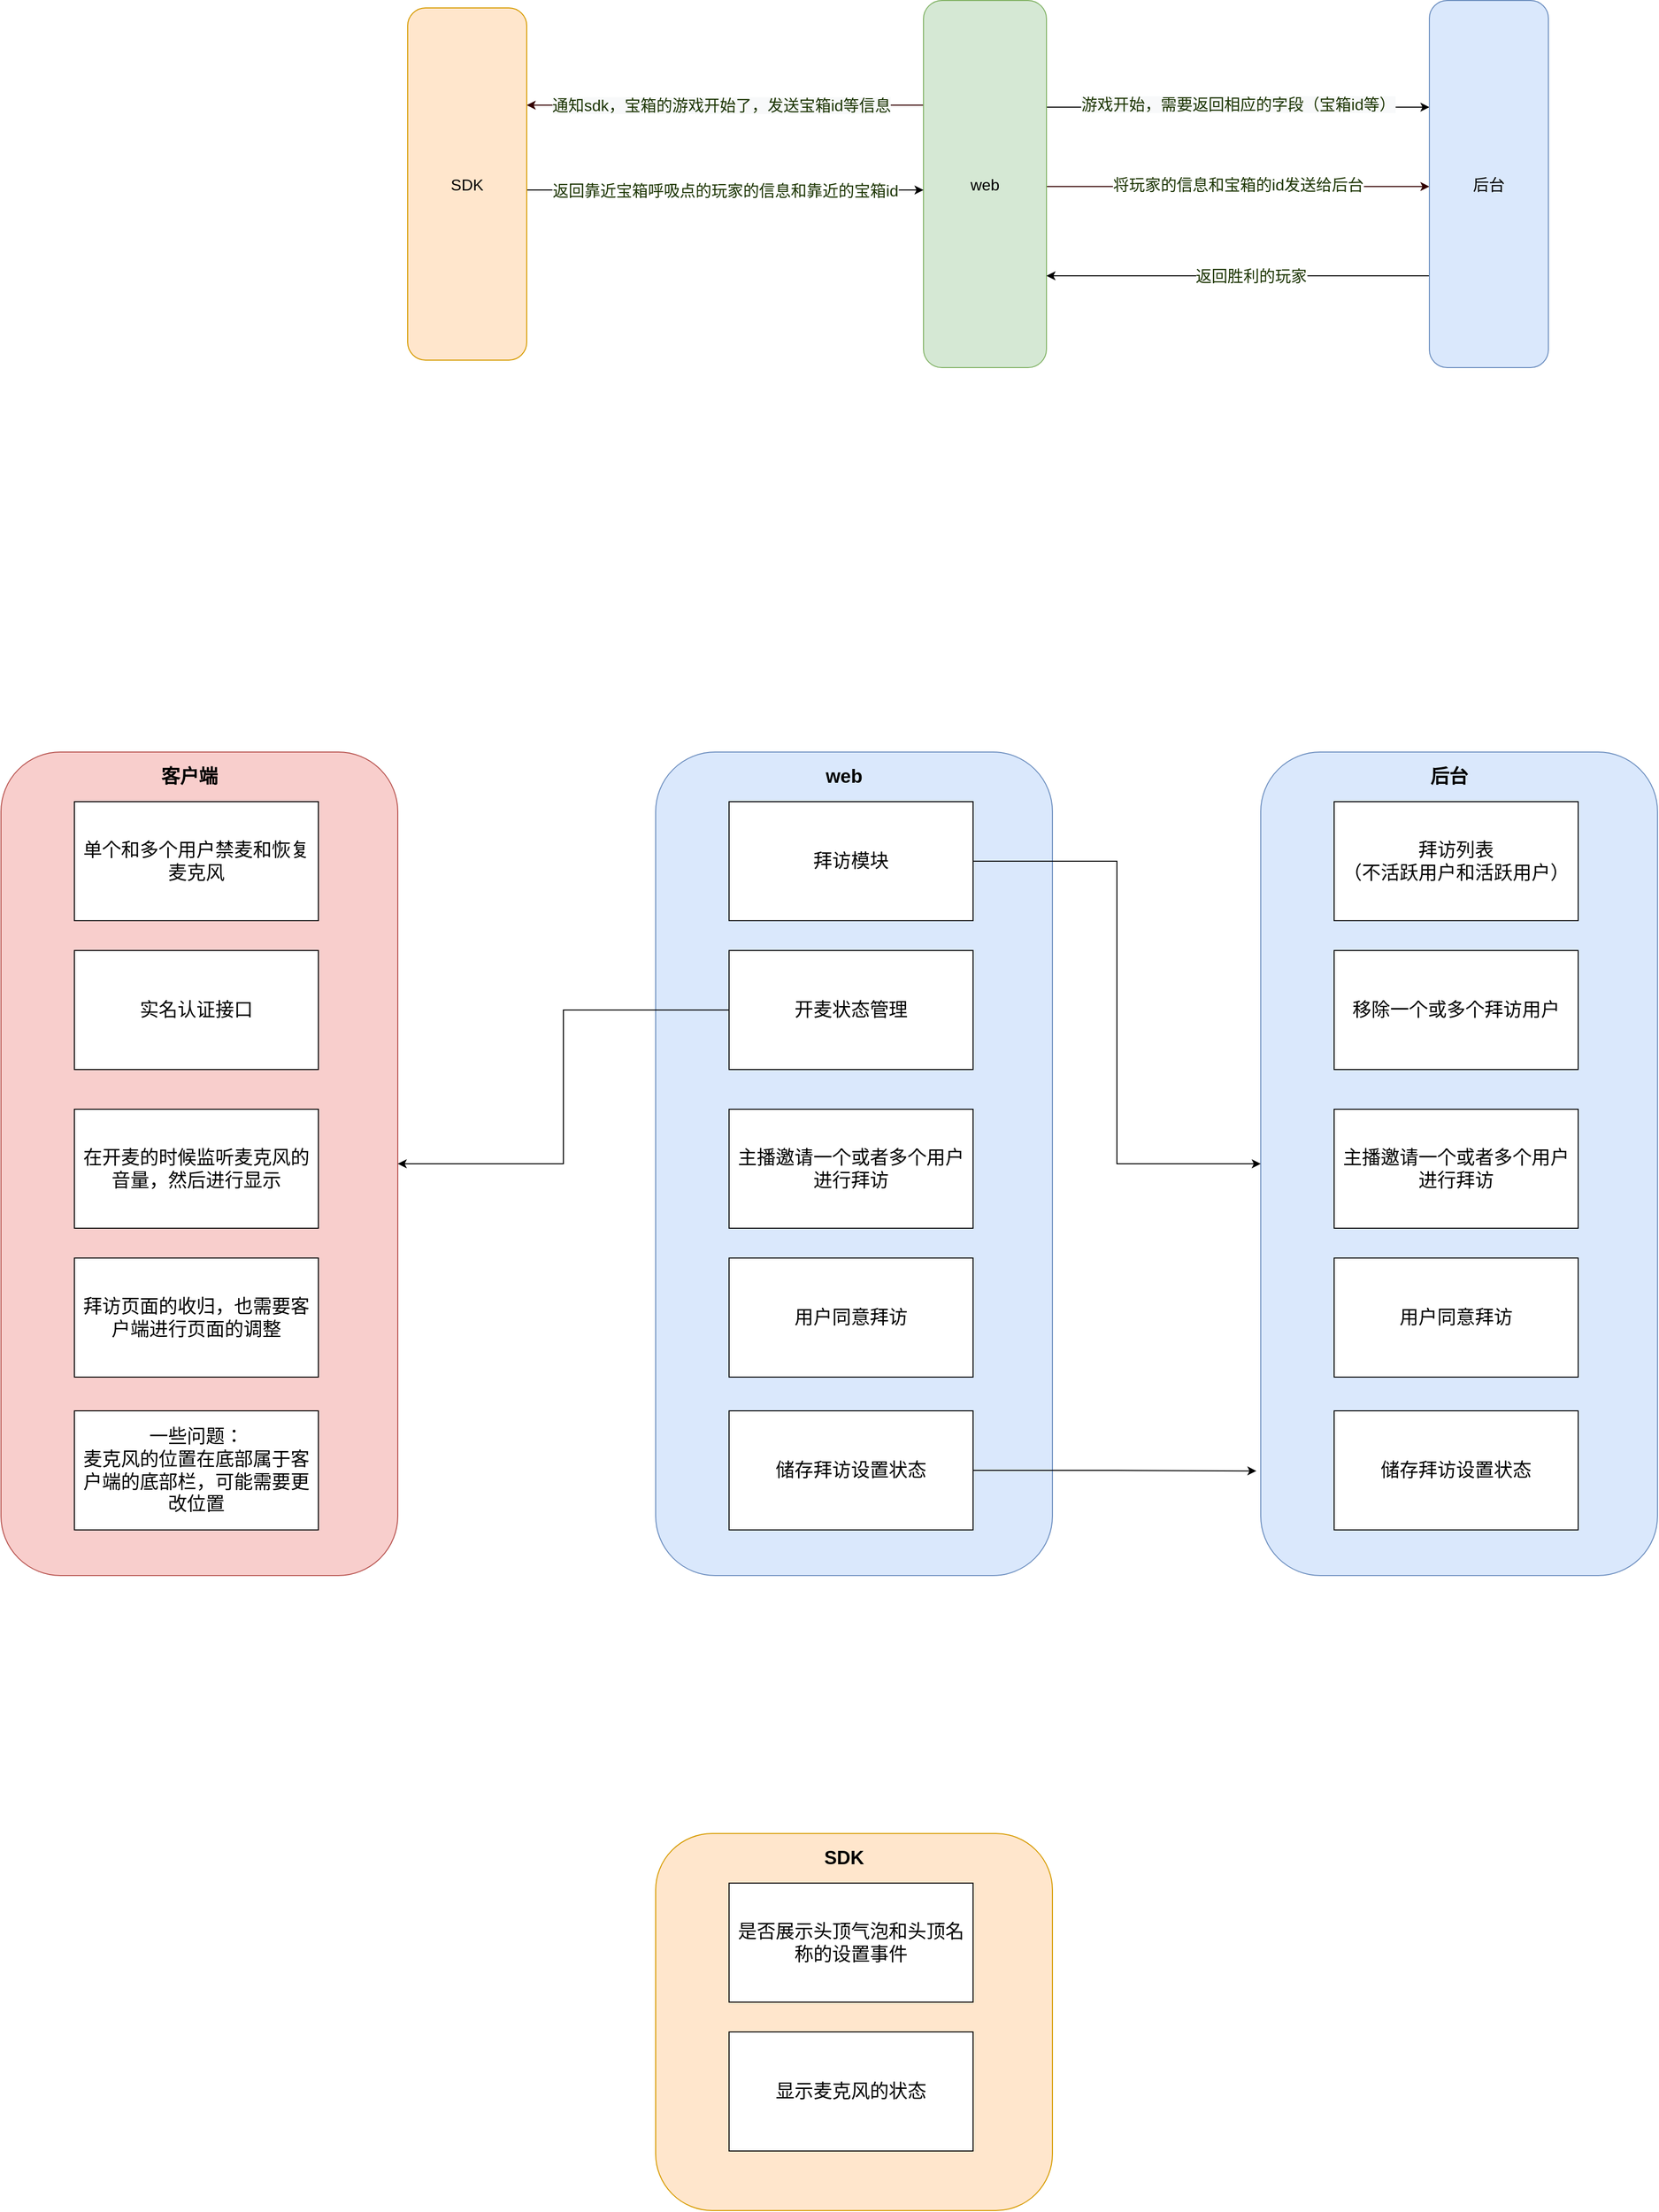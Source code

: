 <mxfile version="17.4.3" type="github">
  <diagram id="yEd0jzltt0LUcWKa2rOL" name="Page-1">
    <mxGraphModel dx="4392" dy="1840" grid="1" gridSize="10" guides="1" tooltips="1" connect="1" arrows="1" fold="1" page="1" pageScale="1" pageWidth="827" pageHeight="1169" math="0" shadow="0">
      <root>
        <mxCell id="0" />
        <mxCell id="1" parent="0" />
        <mxCell id="oA7hNO-jwlWGk1mkXq1c-7" style="edgeStyle=orthogonalEdgeStyle;rounded=0;orthogonalLoop=1;jettySize=auto;html=1;fontSize=16;" parent="1" source="oA7hNO-jwlWGk1mkXq1c-4" target="oA7hNO-jwlWGk1mkXq1c-6" edge="1">
          <mxGeometry relative="1" as="geometry">
            <Array as="points">
              <mxPoint x="550" y="390" />
              <mxPoint x="550" y="390" />
            </Array>
          </mxGeometry>
        </mxCell>
        <mxCell id="oA7hNO-jwlWGk1mkXq1c-35" value="&lt;span style=&quot;font-size: 16px ; background-color: rgb(248 , 249 , 250)&quot;&gt;游戏开始，需要返回相应的字段（宝箱id等）&lt;/span&gt;" style="edgeLabel;html=1;align=center;verticalAlign=middle;resizable=0;points=[];fontSize=16;fontColor=#1A3300;" parent="oA7hNO-jwlWGk1mkXq1c-7" vertex="1" connectable="0">
          <mxGeometry x="-0.192" y="3" relative="1" as="geometry">
            <mxPoint x="37" as="offset" />
          </mxGeometry>
        </mxCell>
        <mxCell id="oA7hNO-jwlWGk1mkXq1c-21" style="edgeStyle=orthogonalEdgeStyle;rounded=0;orthogonalLoop=1;jettySize=auto;html=1;strokeColor=#330000;fillColor=#75E8FF;exitX=0;exitY=0.5;exitDx=0;exitDy=0;fontSize=16;" parent="1" target="oA7hNO-jwlWGk1mkXq1c-11" edge="1">
          <mxGeometry relative="1" as="geometry">
            <mxPoint x="294" y="388" as="sourcePoint" />
            <mxPoint x="-60" y="455.5" as="targetPoint" />
            <Array as="points">
              <mxPoint x="20" y="388" />
              <mxPoint x="20" y="388" />
            </Array>
          </mxGeometry>
        </mxCell>
        <mxCell id="oA7hNO-jwlWGk1mkXq1c-23" value="&lt;span style=&quot;background-color: rgb(248 , 249 , 250) ; font-size: 16px&quot;&gt;通知sdk，宝箱的游戏开始了，发送宝箱id等信息&lt;/span&gt;" style="edgeLabel;html=1;align=center;verticalAlign=middle;resizable=0;points=[];fontColor=#1A3300;fontSize=16;" parent="oA7hNO-jwlWGk1mkXq1c-21" vertex="1" connectable="0">
          <mxGeometry x="0.539" y="-2" relative="1" as="geometry">
            <mxPoint x="98" y="2" as="offset" />
          </mxGeometry>
        </mxCell>
        <mxCell id="oA7hNO-jwlWGk1mkXq1c-42" style="edgeStyle=orthogonalEdgeStyle;rounded=0;orthogonalLoop=1;jettySize=auto;html=1;fontSize=16;fontColor=#FFD966;strokeColor=#330000;fillColor=#75E8FF;" parent="1" source="oA7hNO-jwlWGk1mkXq1c-4" target="oA7hNO-jwlWGk1mkXq1c-6" edge="1">
          <mxGeometry relative="1" as="geometry">
            <Array as="points">
              <mxPoint x="400" y="470" />
              <mxPoint x="400" y="470" />
            </Array>
          </mxGeometry>
        </mxCell>
        <mxCell id="oA7hNO-jwlWGk1mkXq1c-48" value="将玩家的信息和宝箱的id发送给后台" style="edgeLabel;html=1;align=center;verticalAlign=middle;resizable=0;points=[];fontSize=16;fontColor=#1A3300;" parent="oA7hNO-jwlWGk1mkXq1c-42" vertex="1" connectable="0">
          <mxGeometry x="-0.22" y="4" relative="1" as="geometry">
            <mxPoint x="42" y="2" as="offset" />
          </mxGeometry>
        </mxCell>
        <mxCell id="oA7hNO-jwlWGk1mkXq1c-4" value="web" style="rounded=1;whiteSpace=wrap;html=1;fillColor=#d5e8d4;strokeColor=#82b366;fontSize=16;" parent="1" vertex="1">
          <mxGeometry x="270" y="282.5" width="124" height="370" as="geometry" />
        </mxCell>
        <mxCell id="wBtCahBzlfikf2I_tONs-4" style="edgeStyle=orthogonalEdgeStyle;rounded=0;orthogonalLoop=1;jettySize=auto;html=1;exitX=0;exitY=0.75;exitDx=0;exitDy=0;entryX=1;entryY=0.75;entryDx=0;entryDy=0;" parent="1" source="oA7hNO-jwlWGk1mkXq1c-6" target="oA7hNO-jwlWGk1mkXq1c-4" edge="1">
          <mxGeometry relative="1" as="geometry" />
        </mxCell>
        <mxCell id="wBtCahBzlfikf2I_tONs-5" value="&lt;span style=&quot;color: rgb(26 , 51 , 0) ; font-size: 16px&quot;&gt;返回胜利的玩家&lt;/span&gt;" style="edgeLabel;html=1;align=center;verticalAlign=middle;resizable=0;points=[];" parent="wBtCahBzlfikf2I_tONs-4" vertex="1" connectable="0">
          <mxGeometry x="0.326" y="2" relative="1" as="geometry">
            <mxPoint x="76" y="-2" as="offset" />
          </mxGeometry>
        </mxCell>
        <mxCell id="oA7hNO-jwlWGk1mkXq1c-6" value="后台" style="rounded=1;whiteSpace=wrap;html=1;rotation=0;fillColor=#dae8fc;strokeColor=#6c8ebf;fontSize=16;" parent="1" vertex="1">
          <mxGeometry x="780" y="282.5" width="120" height="370" as="geometry" />
        </mxCell>
        <mxCell id="wBtCahBzlfikf2I_tONs-2" style="edgeStyle=orthogonalEdgeStyle;rounded=0;orthogonalLoop=1;jettySize=auto;html=1;" parent="1" edge="1">
          <mxGeometry relative="1" as="geometry">
            <mxPoint x="-130" y="473.5" as="sourcePoint" />
            <mxPoint x="270" y="473.5" as="targetPoint" />
          </mxGeometry>
        </mxCell>
        <mxCell id="wBtCahBzlfikf2I_tONs-3" value="&lt;span style=&quot;color: rgb(26 , 51 , 0) ; font-size: 16px&quot;&gt;返回靠近宝箱呼吸点的玩家的信息和靠近的宝箱id&lt;/span&gt;" style="edgeLabel;html=1;align=center;verticalAlign=middle;resizable=0;points=[];" parent="wBtCahBzlfikf2I_tONs-2" vertex="1" connectable="0">
          <mxGeometry x="-0.185" y="-1" relative="1" as="geometry">
            <mxPoint x="37" y="-1" as="offset" />
          </mxGeometry>
        </mxCell>
        <mxCell id="oA7hNO-jwlWGk1mkXq1c-11" value="SDK" style="rounded=1;whiteSpace=wrap;html=1;rotation=0;fillColor=#ffe6cc;strokeColor=#d79b00;fontSize=16;" parent="1" vertex="1">
          <mxGeometry x="-250" y="290" width="120" height="355" as="geometry" />
        </mxCell>
        <mxCell id="GVZo_o3zpUGIkkK0RfOt-1" value="" style="rounded=1;whiteSpace=wrap;html=1;rotation=0;fillColor=#dae8fc;strokeColor=#6c8ebf;fontSize=16;" vertex="1" parent="1">
          <mxGeometry x="610" y="1040" width="400" height="830" as="geometry" />
        </mxCell>
        <mxCell id="GVZo_o3zpUGIkkK0RfOt-2" value="&lt;font style=&quot;font-size: 19px&quot;&gt;拜访列表&lt;br&gt;（不活跃用户和活跃用户）&lt;/font&gt;" style="rounded=0;whiteSpace=wrap;html=1;" vertex="1" parent="1">
          <mxGeometry x="684" y="1090" width="246" height="120" as="geometry" />
        </mxCell>
        <mxCell id="GVZo_o3zpUGIkkK0RfOt-3" value="&lt;span style=&quot;font-size: 19px&quot;&gt;移除一个或多个拜访用户&lt;/span&gt;" style="rounded=0;whiteSpace=wrap;html=1;" vertex="1" parent="1">
          <mxGeometry x="684" y="1240" width="246" height="120" as="geometry" />
        </mxCell>
        <mxCell id="GVZo_o3zpUGIkkK0RfOt-4" value="&lt;span style=&quot;font-size: 19px&quot;&gt;主播邀请一个或者多个用户进行拜访&lt;/span&gt;" style="rounded=0;whiteSpace=wrap;html=1;" vertex="1" parent="1">
          <mxGeometry x="684" y="1400" width="246" height="120" as="geometry" />
        </mxCell>
        <mxCell id="GVZo_o3zpUGIkkK0RfOt-5" value="&lt;span style=&quot;font-size: 19px&quot;&gt;用户同意拜访&lt;/span&gt;" style="rounded=0;whiteSpace=wrap;html=1;" vertex="1" parent="1">
          <mxGeometry x="684" y="1550" width="246" height="120" as="geometry" />
        </mxCell>
        <mxCell id="GVZo_o3zpUGIkkK0RfOt-6" value="&lt;span style=&quot;font-size: 19px&quot;&gt;储存拜访设置状态&lt;/span&gt;" style="rounded=0;whiteSpace=wrap;html=1;" vertex="1" parent="1">
          <mxGeometry x="684" y="1704" width="246" height="120" as="geometry" />
        </mxCell>
        <mxCell id="GVZo_o3zpUGIkkK0RfOt-7" value="&lt;b&gt;后台&lt;/b&gt;" style="text;html=1;strokeColor=none;fillColor=none;align=center;verticalAlign=middle;whiteSpace=wrap;rounded=0;fontSize=19;" vertex="1" parent="1">
          <mxGeometry x="770" y="1050" width="60" height="30" as="geometry" />
        </mxCell>
        <mxCell id="GVZo_o3zpUGIkkK0RfOt-9" value="" style="rounded=1;whiteSpace=wrap;html=1;rotation=0;fillColor=#f8cecc;strokeColor=#b85450;fontSize=16;" vertex="1" parent="1">
          <mxGeometry x="-660" y="1040" width="400" height="830" as="geometry" />
        </mxCell>
        <mxCell id="GVZo_o3zpUGIkkK0RfOt-10" value="&lt;span style=&quot;font-size: 19px&quot;&gt;单个和多个用户禁麦和恢复麦克风&lt;/span&gt;" style="rounded=0;whiteSpace=wrap;html=1;" vertex="1" parent="1">
          <mxGeometry x="-586" y="1090" width="246" height="120" as="geometry" />
        </mxCell>
        <mxCell id="GVZo_o3zpUGIkkK0RfOt-11" value="&lt;span style=&quot;font-size: 19px&quot;&gt;实名认证接口&lt;/span&gt;" style="rounded=0;whiteSpace=wrap;html=1;" vertex="1" parent="1">
          <mxGeometry x="-586" y="1240" width="246" height="120" as="geometry" />
        </mxCell>
        <mxCell id="GVZo_o3zpUGIkkK0RfOt-12" value="&lt;span style=&quot;font-size: 19px&quot;&gt;在开麦的时候监听麦克风的音量，然后进行显示&lt;/span&gt;" style="rounded=0;whiteSpace=wrap;html=1;" vertex="1" parent="1">
          <mxGeometry x="-586" y="1400" width="246" height="120" as="geometry" />
        </mxCell>
        <mxCell id="GVZo_o3zpUGIkkK0RfOt-13" value="&lt;span style=&quot;font-size: 19px&quot;&gt;拜访页面的收归，也需要客户端进行页面的调整&lt;/span&gt;" style="rounded=0;whiteSpace=wrap;html=1;" vertex="1" parent="1">
          <mxGeometry x="-586" y="1550" width="246" height="120" as="geometry" />
        </mxCell>
        <mxCell id="GVZo_o3zpUGIkkK0RfOt-14" value="&lt;span style=&quot;font-size: 19px&quot;&gt;一些问题：&lt;br&gt;麦克风的位置在底部属于客户端的底部栏，可能需要更改位置&lt;br&gt;&lt;/span&gt;" style="rounded=0;whiteSpace=wrap;html=1;" vertex="1" parent="1">
          <mxGeometry x="-586" y="1704" width="246" height="120" as="geometry" />
        </mxCell>
        <mxCell id="GVZo_o3zpUGIkkK0RfOt-15" value="&lt;b&gt;客户端&lt;/b&gt;" style="text;html=1;strokeColor=none;fillColor=none;align=center;verticalAlign=middle;whiteSpace=wrap;rounded=0;fontSize=19;" vertex="1" parent="1">
          <mxGeometry x="-500" y="1050" width="60" height="30" as="geometry" />
        </mxCell>
        <mxCell id="GVZo_o3zpUGIkkK0RfOt-16" value="" style="rounded=1;whiteSpace=wrap;html=1;rotation=0;fillColor=#ffe6cc;strokeColor=#d79b00;fontSize=16;" vertex="1" parent="1">
          <mxGeometry y="2130" width="400" height="380" as="geometry" />
        </mxCell>
        <mxCell id="GVZo_o3zpUGIkkK0RfOt-17" value="&lt;span style=&quot;font-size: 19px&quot;&gt;是否展示头顶气泡和头顶名称的设置事件&lt;/span&gt;" style="rounded=0;whiteSpace=wrap;html=1;" vertex="1" parent="1">
          <mxGeometry x="74" y="2180" width="246" height="120" as="geometry" />
        </mxCell>
        <mxCell id="GVZo_o3zpUGIkkK0RfOt-18" value="&lt;span style=&quot;font-size: 19px&quot;&gt;显示麦克风的状态&lt;/span&gt;" style="rounded=0;whiteSpace=wrap;html=1;" vertex="1" parent="1">
          <mxGeometry x="74" y="2330" width="246" height="120" as="geometry" />
        </mxCell>
        <mxCell id="GVZo_o3zpUGIkkK0RfOt-22" value="&lt;b&gt;SDK&lt;/b&gt;" style="text;html=1;strokeColor=none;fillColor=none;align=center;verticalAlign=middle;whiteSpace=wrap;rounded=0;fontSize=19;" vertex="1" parent="1">
          <mxGeometry x="160" y="2140" width="60" height="30" as="geometry" />
        </mxCell>
        <mxCell id="GVZo_o3zpUGIkkK0RfOt-25" value="" style="rounded=1;whiteSpace=wrap;html=1;rotation=0;fillColor=#dae8fc;strokeColor=#6c8ebf;fontSize=16;" vertex="1" parent="1">
          <mxGeometry y="1040" width="400" height="830" as="geometry" />
        </mxCell>
        <mxCell id="GVZo_o3zpUGIkkK0RfOt-32" style="edgeStyle=orthogonalEdgeStyle;rounded=0;orthogonalLoop=1;jettySize=auto;html=1;fontSize=19;fontColor=#7EA6E0;" edge="1" parent="1" source="GVZo_o3zpUGIkkK0RfOt-26" target="GVZo_o3zpUGIkkK0RfOt-1">
          <mxGeometry relative="1" as="geometry" />
        </mxCell>
        <mxCell id="GVZo_o3zpUGIkkK0RfOt-26" value="&lt;span style=&quot;font-size: 19px&quot;&gt;拜访模块&lt;/span&gt;" style="rounded=0;whiteSpace=wrap;html=1;" vertex="1" parent="1">
          <mxGeometry x="74" y="1090" width="246" height="120" as="geometry" />
        </mxCell>
        <mxCell id="GVZo_o3zpUGIkkK0RfOt-33" style="edgeStyle=orthogonalEdgeStyle;rounded=0;orthogonalLoop=1;jettySize=auto;html=1;fontSize=19;fontColor=#7EA6E0;" edge="1" parent="1" source="GVZo_o3zpUGIkkK0RfOt-27" target="GVZo_o3zpUGIkkK0RfOt-9">
          <mxGeometry relative="1" as="geometry" />
        </mxCell>
        <mxCell id="GVZo_o3zpUGIkkK0RfOt-27" value="&lt;span style=&quot;font-size: 19px&quot;&gt;开麦状态管理&lt;/span&gt;" style="rounded=0;whiteSpace=wrap;html=1;" vertex="1" parent="1">
          <mxGeometry x="74" y="1240" width="246" height="120" as="geometry" />
        </mxCell>
        <mxCell id="GVZo_o3zpUGIkkK0RfOt-28" value="&lt;span style=&quot;font-size: 19px&quot;&gt;主播邀请一个或者多个用户进行拜访&lt;/span&gt;" style="rounded=0;whiteSpace=wrap;html=1;" vertex="1" parent="1">
          <mxGeometry x="74" y="1400" width="246" height="120" as="geometry" />
        </mxCell>
        <mxCell id="GVZo_o3zpUGIkkK0RfOt-29" value="&lt;span style=&quot;font-size: 19px&quot;&gt;用户同意拜访&lt;/span&gt;" style="rounded=0;whiteSpace=wrap;html=1;" vertex="1" parent="1">
          <mxGeometry x="74" y="1550" width="246" height="120" as="geometry" />
        </mxCell>
        <mxCell id="GVZo_o3zpUGIkkK0RfOt-35" style="edgeStyle=orthogonalEdgeStyle;rounded=0;orthogonalLoop=1;jettySize=auto;html=1;exitX=1;exitY=0.5;exitDx=0;exitDy=0;entryX=-0.011;entryY=0.873;entryDx=0;entryDy=0;entryPerimeter=0;fontSize=19;fontColor=#7EA6E0;" edge="1" parent="1" source="GVZo_o3zpUGIkkK0RfOt-30" target="GVZo_o3zpUGIkkK0RfOt-1">
          <mxGeometry relative="1" as="geometry" />
        </mxCell>
        <mxCell id="GVZo_o3zpUGIkkK0RfOt-30" value="&lt;span style=&quot;font-size: 19px&quot;&gt;储存拜访设置状态&lt;/span&gt;" style="rounded=0;whiteSpace=wrap;html=1;" vertex="1" parent="1">
          <mxGeometry x="74" y="1704" width="246" height="120" as="geometry" />
        </mxCell>
        <mxCell id="GVZo_o3zpUGIkkK0RfOt-31" value="&lt;b&gt;web&lt;/b&gt;" style="text;html=1;strokeColor=none;fillColor=none;align=center;verticalAlign=middle;whiteSpace=wrap;rounded=0;fontSize=19;" vertex="1" parent="1">
          <mxGeometry x="160" y="1050" width="60" height="30" as="geometry" />
        </mxCell>
      </root>
    </mxGraphModel>
  </diagram>
</mxfile>
